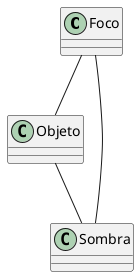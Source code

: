 @startuml

Class Foco{
}
Class Objeto{
} 
Class Sombra{
} 

Foco -- Objeto
Objeto -- Sombra
Foco -- Sombra

@enduml